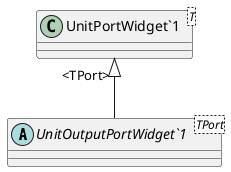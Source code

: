 @startuml
abstract class "UnitOutputPortWidget`1"<TPort> {
}
class "UnitPortWidget`1"<T> {
}
"UnitPortWidget`1" "<TPort>" <|-- "UnitOutputPortWidget`1"
@enduml

